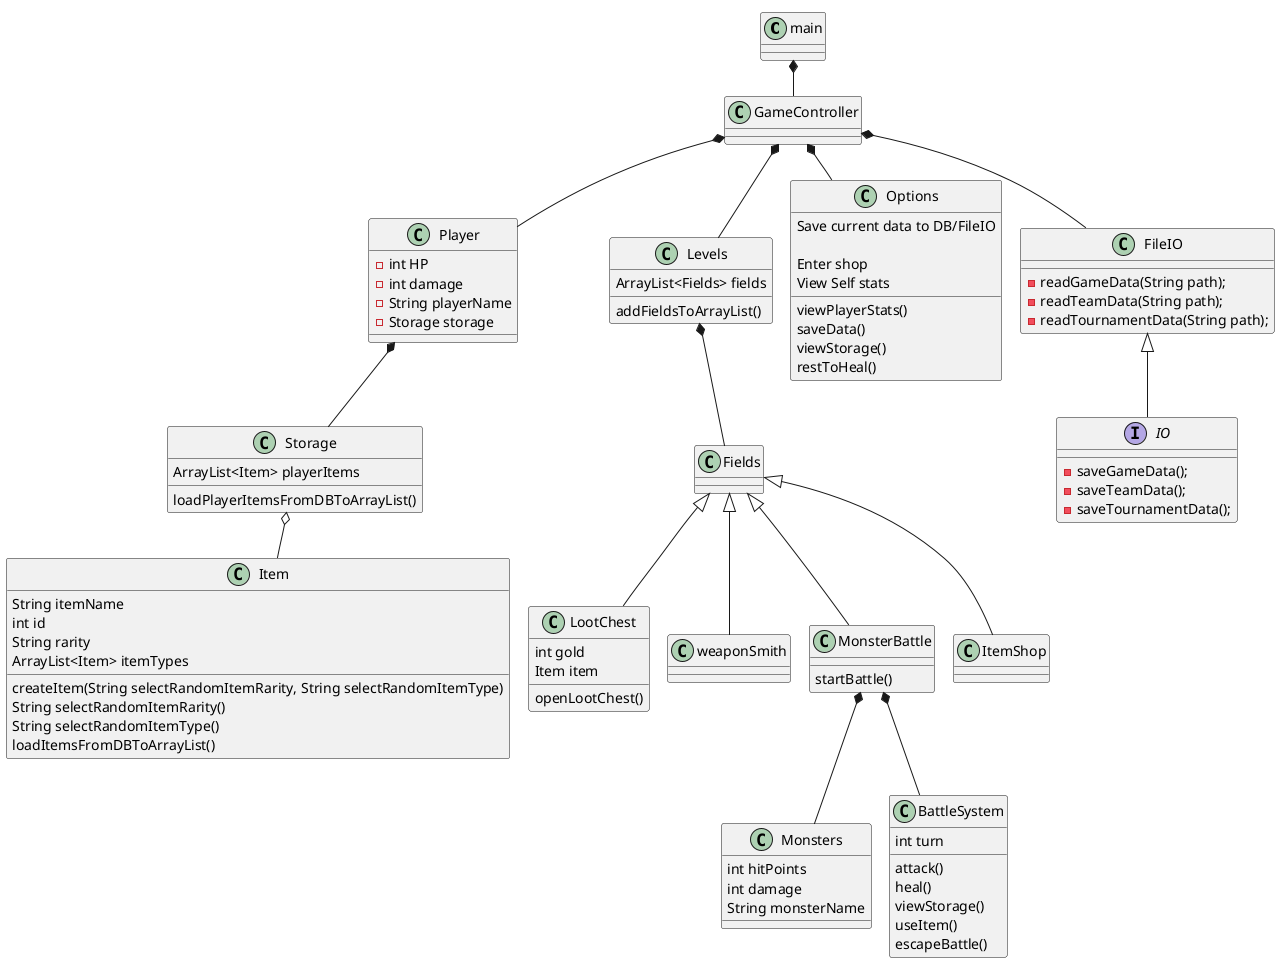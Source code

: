 @startuml
'https://plantuml.com/class-diagram

!pragma layout smetana




class main {
}

class Player {
- int HP
- int damage
- String playerName
- Storage storage
}

class Monsters {
int hitPoints
int damage
String monsterName
}

class BattleSystem {
int turn

attack()
heal()
viewStorage()
useItem()
escapeBattle()
}

class GameController{

}

class Storage {
ArrayList<Item> playerItems

loadPlayerItemsFromDBToArrayList()
}

class Levels {
ArrayList<Fields> fields

addFieldsToArrayList()
}

class Item {
String itemName
int id
String rarity
ArrayList<Item> itemTypes

createItem(String selectRandomItemRarity, String selectRandomItemType)
String selectRandomItemRarity()
String selectRandomItemType()
loadItemsFromDBToArrayList()
}

class LootChest {
int gold
Item item

openLootChest()
}

class Fields {

}

class weaponSmith{
}

class MonsterBattle {

startBattle()
}

class ItemShop {
}

class Options {

Save current data to DB/FileIO

Enter shop
View Self stats

viewPlayerStats()
saveData()
viewStorage()
restToHeal()
}

interface IO {
    - saveGameData();
    - saveTeamData();
    - saveTournamentData();

}

class FileIO {
    - readGameData(String path);
    - readTeamData(String path);
    - readTournamentData(String path);
}

main *-- GameController
GameController *-- Player
GameController *-- Levels
GameController *-- Options
Player *-- Storage
Storage o-- Item
Levels *-- Fields
Fields <|-- ItemShop
Fields <|-- LootChest
Fields <|-- weaponSmith
Fields <|-- MonsterBattle
GameController *-- FileIO
MonsterBattle *-- Monsters
MonsterBattle *-- BattleSystem

FileIO <|-- IO
'Spørg om pilen fra IO vender rigtigt'

@enduml